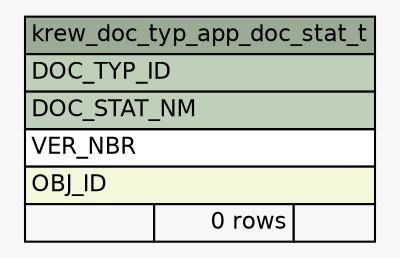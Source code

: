// dot 2.28.0 on Mac OS X 10.7.2
// SchemaSpy rev 590
digraph "krew_doc_typ_app_doc_stat_t" {
  graph [
    rankdir="RL"
    bgcolor="#f7f7f7"
    nodesep="0.18"
    ranksep="0.46"
    fontname="Helvetica"
    fontsize="11"
  ];
  node [
    fontname="Helvetica"
    fontsize="11"
    shape="plaintext"
  ];
  edge [
    arrowsize="0.8"
  ];
  "krew_doc_typ_app_doc_stat_t" [
    label=<
    <TABLE BORDER="0" CELLBORDER="1" CELLSPACING="0" BGCOLOR="#ffffff">
      <TR><TD COLSPAN="3" BGCOLOR="#9bab96" ALIGN="CENTER">krew_doc_typ_app_doc_stat_t</TD></TR>
      <TR><TD PORT="DOC_TYP_ID" COLSPAN="3" BGCOLOR="#bed1b8" ALIGN="LEFT">DOC_TYP_ID</TD></TR>
      <TR><TD PORT="DOC_STAT_NM" COLSPAN="3" BGCOLOR="#bed1b8" ALIGN="LEFT">DOC_STAT_NM</TD></TR>
      <TR><TD PORT="VER_NBR" COLSPAN="3" ALIGN="LEFT">VER_NBR</TD></TR>
      <TR><TD PORT="OBJ_ID" COLSPAN="3" BGCOLOR="#f4f7da" ALIGN="LEFT">OBJ_ID</TD></TR>
      <TR><TD ALIGN="LEFT" BGCOLOR="#f7f7f7">  </TD><TD ALIGN="RIGHT" BGCOLOR="#f7f7f7">0 rows</TD><TD ALIGN="RIGHT" BGCOLOR="#f7f7f7">  </TD></TR>
    </TABLE>>
    URL="tables/krew_doc_typ_app_doc_stat_t.html"
    tooltip="krew_doc_typ_app_doc_stat_t"
  ];
}
